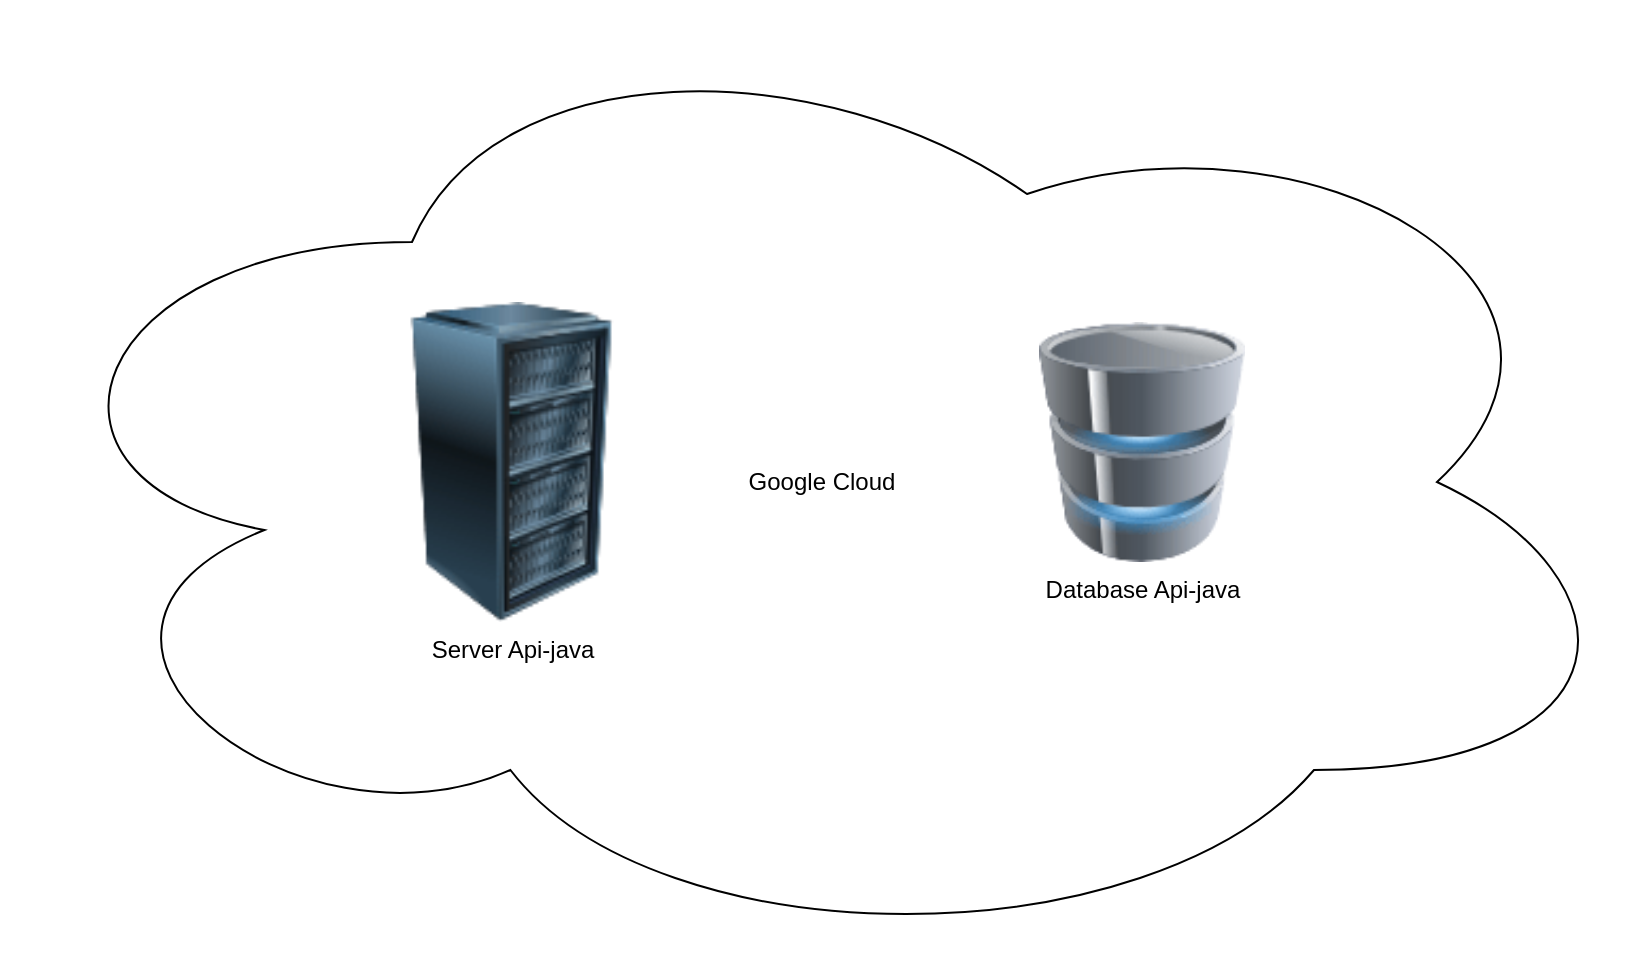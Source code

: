 <mxfile version="20.2.3" type="github">
  <diagram id="G8fYv1YC_0JXICmWkKVw" name="Página-1">
    <mxGraphModel dx="2249" dy="920" grid="1" gridSize="10" guides="1" tooltips="1" connect="1" arrows="1" fold="1" page="1" pageScale="1" pageWidth="827" pageHeight="1169" math="0" shadow="0">
      <root>
        <mxCell id="0" />
        <mxCell id="1" parent="0" />
        <mxCell id="TZ4amy2bJ5c9_KIvq1eh-1" value="Google Cloud" style="ellipse;shape=cloud;whiteSpace=wrap;html=1;" vertex="1" parent="1">
          <mxGeometry x="-210" y="60" width="820" height="480" as="geometry" />
        </mxCell>
        <mxCell id="TZ4amy2bJ5c9_KIvq1eh-3" value="Server Api-java" style="image;html=1;image=img/lib/clip_art/computers/Server_Rack_128x128.png" vertex="1" parent="1">
          <mxGeometry x="-20" y="210" width="130" height="160" as="geometry" />
        </mxCell>
        <mxCell id="TZ4amy2bJ5c9_KIvq1eh-4" value="Database Api-java" style="image;html=1;image=img/lib/clip_art/computers/Database_128x128.png" vertex="1" parent="1">
          <mxGeometry x="290" y="220" width="140" height="120" as="geometry" />
        </mxCell>
      </root>
    </mxGraphModel>
  </diagram>
</mxfile>
